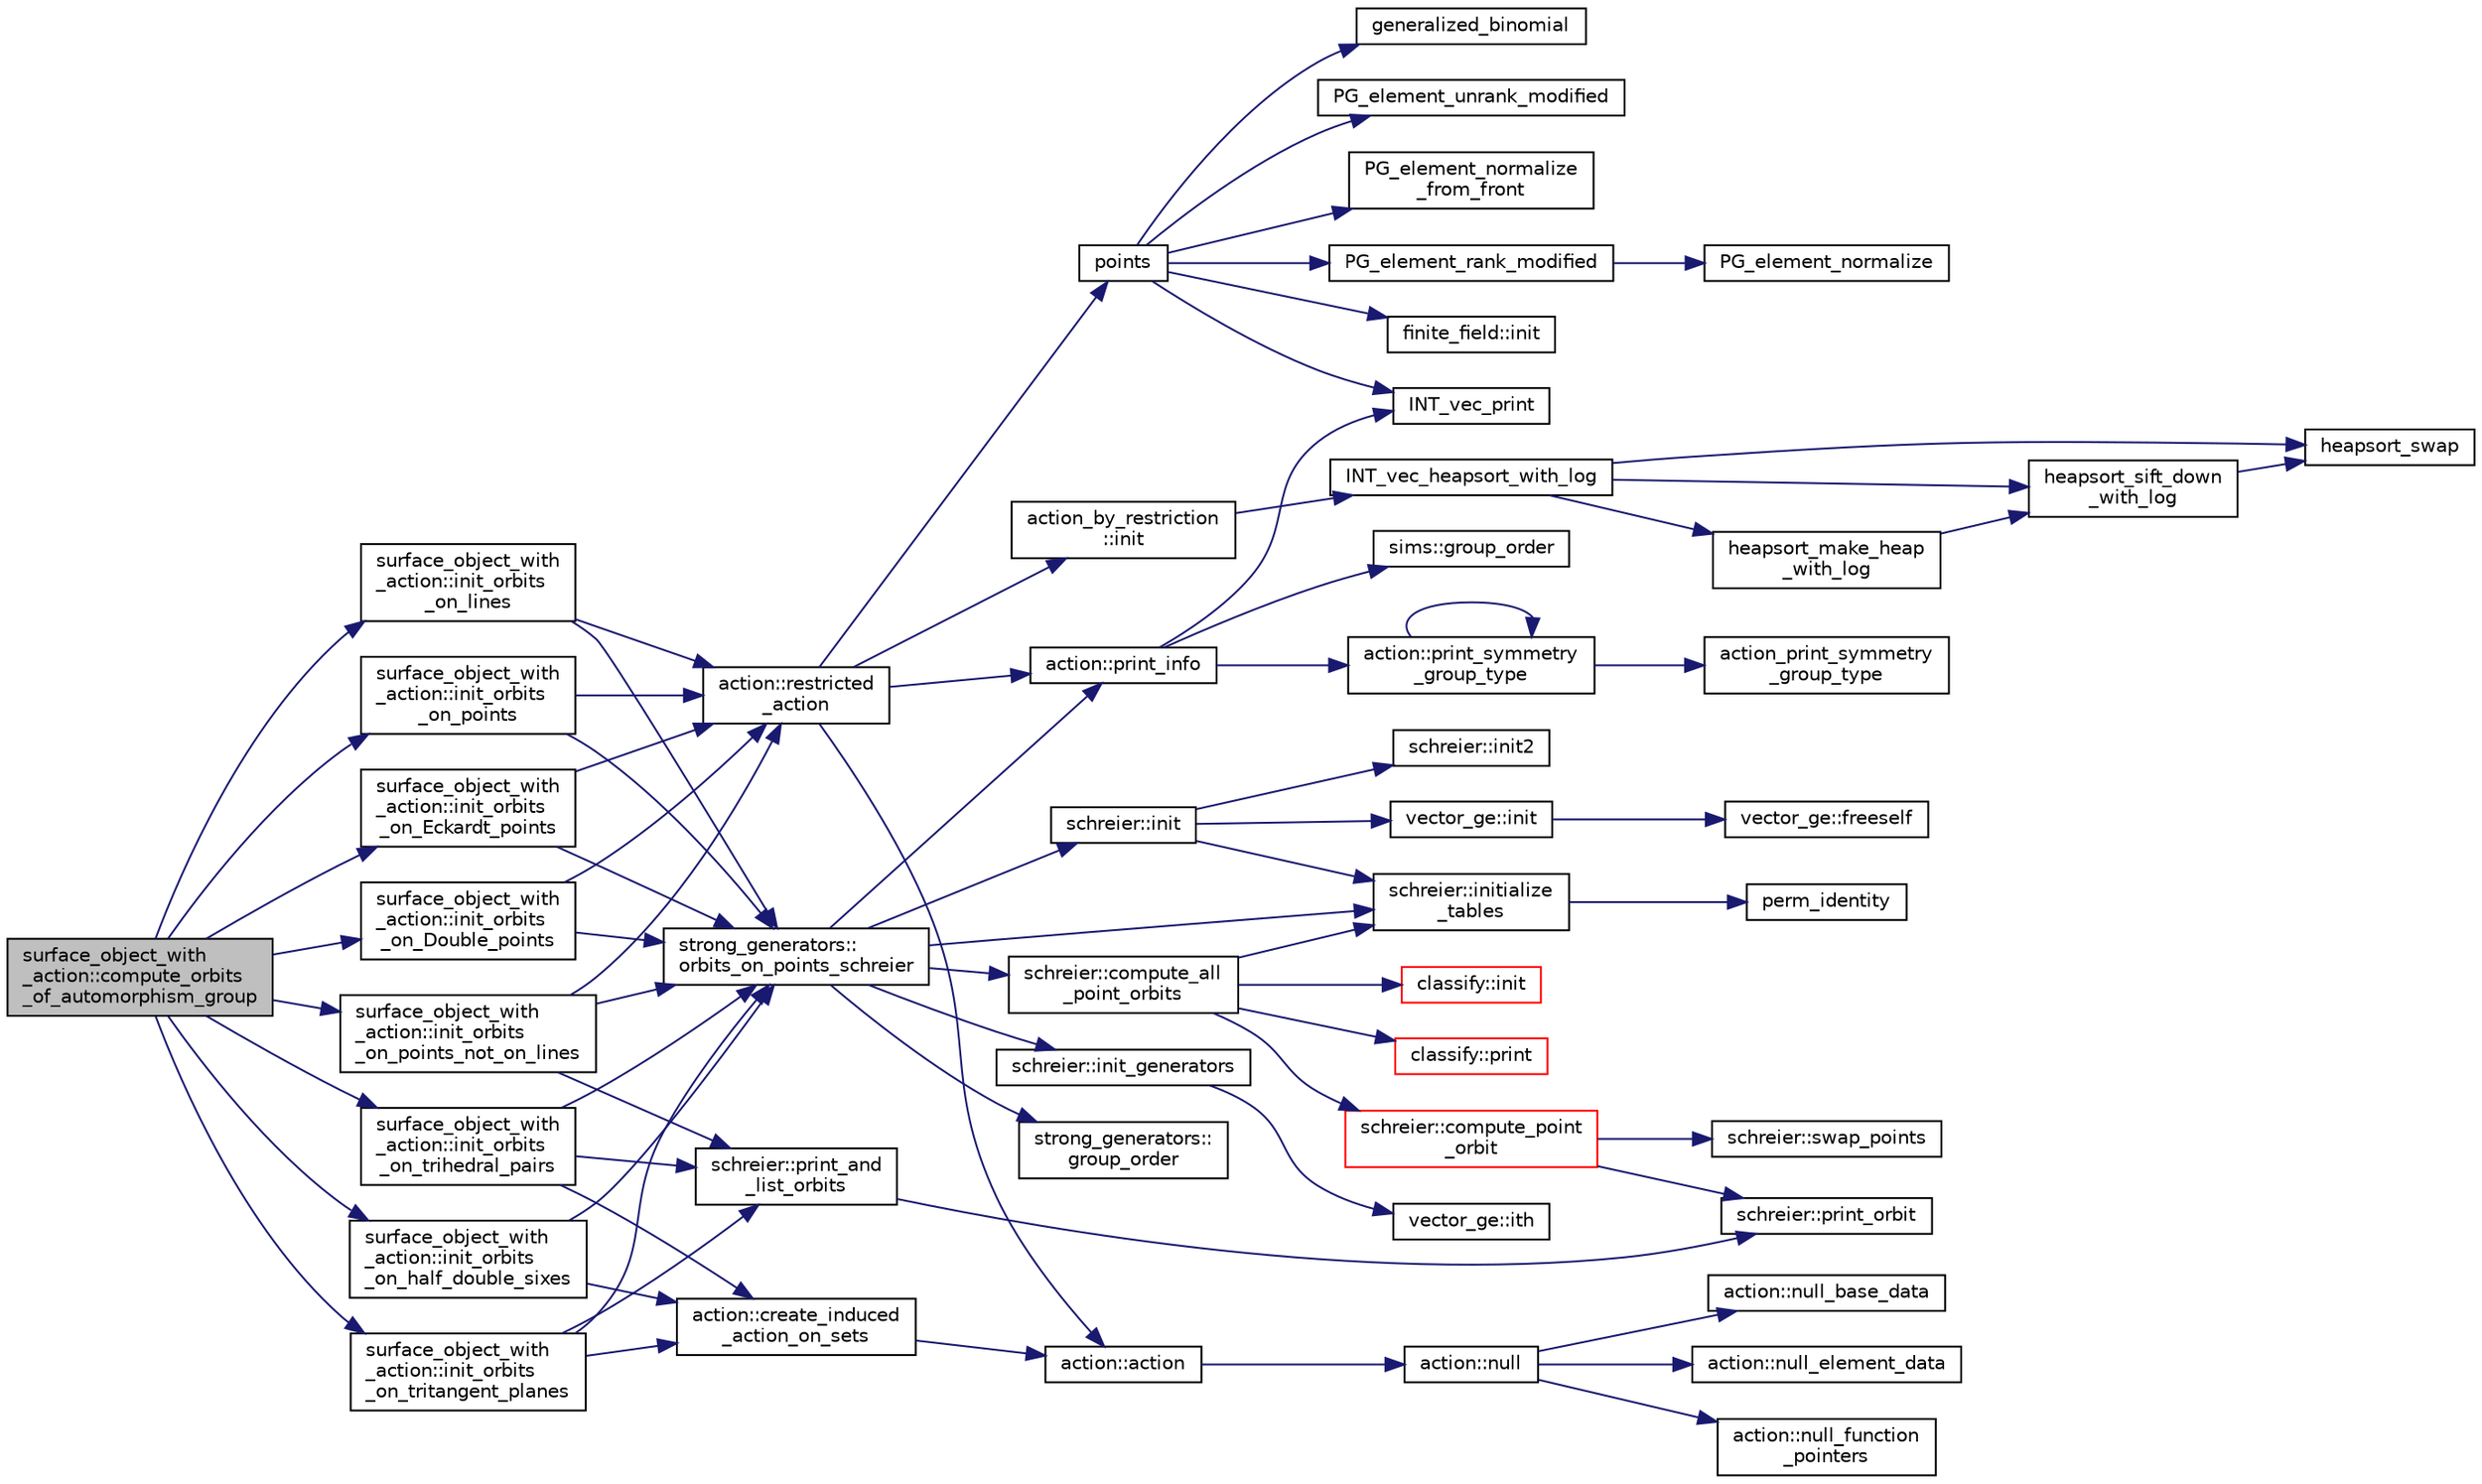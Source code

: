 digraph "surface_object_with_action::compute_orbits_of_automorphism_group"
{
  edge [fontname="Helvetica",fontsize="10",labelfontname="Helvetica",labelfontsize="10"];
  node [fontname="Helvetica",fontsize="10",shape=record];
  rankdir="LR";
  Node380 [label="surface_object_with\l_action::compute_orbits\l_of_automorphism_group",height=0.2,width=0.4,color="black", fillcolor="grey75", style="filled", fontcolor="black"];
  Node380 -> Node381 [color="midnightblue",fontsize="10",style="solid",fontname="Helvetica"];
  Node381 [label="surface_object_with\l_action::init_orbits\l_on_points",height=0.2,width=0.4,color="black", fillcolor="white", style="filled",URL="$db/d28/classsurface__object__with__action.html#af409fc1a4a148cb138ceac1bdedf3d8a"];
  Node381 -> Node382 [color="midnightblue",fontsize="10",style="solid",fontname="Helvetica"];
  Node382 [label="action::restricted\l_action",height=0.2,width=0.4,color="black", fillcolor="white", style="filled",URL="$d2/d86/classaction.html#aa48c1a9e221977b149eb0d8826705b62"];
  Node382 -> Node383 [color="midnightblue",fontsize="10",style="solid",fontname="Helvetica"];
  Node383 [label="action::print_info",height=0.2,width=0.4,color="black", fillcolor="white", style="filled",URL="$d2/d86/classaction.html#a6f89e493e5c5a32e5c3b8963d438ce86"];
  Node383 -> Node384 [color="midnightblue",fontsize="10",style="solid",fontname="Helvetica"];
  Node384 [label="action::print_symmetry\l_group_type",height=0.2,width=0.4,color="black", fillcolor="white", style="filled",URL="$d2/d86/classaction.html#aed811766c7e64fe2c853df8b0b67aa6e"];
  Node384 -> Node385 [color="midnightblue",fontsize="10",style="solid",fontname="Helvetica"];
  Node385 [label="action_print_symmetry\l_group_type",height=0.2,width=0.4,color="black", fillcolor="white", style="filled",URL="$d5/d90/action__global_8_c.html#a03666b9440c4962148eba7905b9f843c"];
  Node384 -> Node384 [color="midnightblue",fontsize="10",style="solid",fontname="Helvetica"];
  Node383 -> Node386 [color="midnightblue",fontsize="10",style="solid",fontname="Helvetica"];
  Node386 [label="INT_vec_print",height=0.2,width=0.4,color="black", fillcolor="white", style="filled",URL="$df/dbf/sajeeb_8_c.html#a79a5901af0b47dd0d694109543c027fe"];
  Node383 -> Node387 [color="midnightblue",fontsize="10",style="solid",fontname="Helvetica"];
  Node387 [label="sims::group_order",height=0.2,width=0.4,color="black", fillcolor="white", style="filled",URL="$d9/df3/classsims.html#aa442445175656570fa35febbe790efad"];
  Node382 -> Node388 [color="midnightblue",fontsize="10",style="solid",fontname="Helvetica"];
  Node388 [label="action::action",height=0.2,width=0.4,color="black", fillcolor="white", style="filled",URL="$d2/d86/classaction.html#a108adb38ad362aeb55cf40b9de38bb16"];
  Node388 -> Node389 [color="midnightblue",fontsize="10",style="solid",fontname="Helvetica"];
  Node389 [label="action::null",height=0.2,width=0.4,color="black", fillcolor="white", style="filled",URL="$d2/d86/classaction.html#af05ce222a97a1eff5f692b9193dee125"];
  Node389 -> Node390 [color="midnightblue",fontsize="10",style="solid",fontname="Helvetica"];
  Node390 [label="action::null_base_data",height=0.2,width=0.4,color="black", fillcolor="white", style="filled",URL="$d2/d86/classaction.html#a09d62a3dd408d1c0704b380b26f72fb0"];
  Node389 -> Node391 [color="midnightblue",fontsize="10",style="solid",fontname="Helvetica"];
  Node391 [label="action::null_element_data",height=0.2,width=0.4,color="black", fillcolor="white", style="filled",URL="$d2/d86/classaction.html#a90cd98bea15f55a3c25cb9c6b68685df"];
  Node389 -> Node392 [color="midnightblue",fontsize="10",style="solid",fontname="Helvetica"];
  Node392 [label="action::null_function\l_pointers",height=0.2,width=0.4,color="black", fillcolor="white", style="filled",URL="$d2/d86/classaction.html#a1359d74a665e82a098fba5c1c1249dde"];
  Node382 -> Node393 [color="midnightblue",fontsize="10",style="solid",fontname="Helvetica"];
  Node393 [label="action_by_restriction\l::init",height=0.2,width=0.4,color="black", fillcolor="white", style="filled",URL="$d1/d7e/classaction__by__restriction.html#af98e88c513afe51527082f11aac571f8"];
  Node393 -> Node394 [color="midnightblue",fontsize="10",style="solid",fontname="Helvetica"];
  Node394 [label="INT_vec_heapsort_with_log",height=0.2,width=0.4,color="black", fillcolor="white", style="filled",URL="$d5/de2/foundations_2data__structures_2data__structures_8h.html#a9d838c341cd204ed79499960a8ed393d"];
  Node394 -> Node395 [color="midnightblue",fontsize="10",style="solid",fontname="Helvetica"];
  Node395 [label="heapsort_make_heap\l_with_log",height=0.2,width=0.4,color="black", fillcolor="white", style="filled",URL="$d4/dd7/sorting_8_c.html#a100d0747647500480fe5dc76ff98cee5"];
  Node395 -> Node396 [color="midnightblue",fontsize="10",style="solid",fontname="Helvetica"];
  Node396 [label="heapsort_sift_down\l_with_log",height=0.2,width=0.4,color="black", fillcolor="white", style="filled",URL="$d4/dd7/sorting_8_c.html#ac7af225fae479a93d6957f79734ba2a6"];
  Node396 -> Node397 [color="midnightblue",fontsize="10",style="solid",fontname="Helvetica"];
  Node397 [label="heapsort_swap",height=0.2,width=0.4,color="black", fillcolor="white", style="filled",URL="$d4/dd7/sorting_8_c.html#a8f048362e6065297b19b6975bcbbfcc6"];
  Node394 -> Node397 [color="midnightblue",fontsize="10",style="solid",fontname="Helvetica"];
  Node394 -> Node396 [color="midnightblue",fontsize="10",style="solid",fontname="Helvetica"];
  Node382 -> Node398 [color="midnightblue",fontsize="10",style="solid",fontname="Helvetica"];
  Node398 [label="points",height=0.2,width=0.4,color="black", fillcolor="white", style="filled",URL="$d7/d83/points_8_c.html#a8a498513b4415e1a4628a70fb6b26817"];
  Node398 -> Node399 [color="midnightblue",fontsize="10",style="solid",fontname="Helvetica"];
  Node399 [label="finite_field::init",height=0.2,width=0.4,color="black", fillcolor="white", style="filled",URL="$df/d5a/classfinite__field.html#a13e75e8165b27464935b50368ee8313c"];
  Node398 -> Node400 [color="midnightblue",fontsize="10",style="solid",fontname="Helvetica"];
  Node400 [label="generalized_binomial",height=0.2,width=0.4,color="black", fillcolor="white", style="filled",URL="$d2/d7c/combinatorics_8_c.html#a24762dc22e45175d18ec1ec1d2556ae8"];
  Node398 -> Node401 [color="midnightblue",fontsize="10",style="solid",fontname="Helvetica"];
  Node401 [label="PG_element_unrank_modified",height=0.2,width=0.4,color="black", fillcolor="white", style="filled",URL="$d4/d67/geometry_8h.html#a83ae9b605d496f6a90345303f6efae64"];
  Node398 -> Node386 [color="midnightblue",fontsize="10",style="solid",fontname="Helvetica"];
  Node398 -> Node402 [color="midnightblue",fontsize="10",style="solid",fontname="Helvetica"];
  Node402 [label="PG_element_normalize\l_from_front",height=0.2,width=0.4,color="black", fillcolor="white", style="filled",URL="$d4/d67/geometry_8h.html#af675caf5f9975573455c8d93cb56bf95"];
  Node398 -> Node403 [color="midnightblue",fontsize="10",style="solid",fontname="Helvetica"];
  Node403 [label="PG_element_rank_modified",height=0.2,width=0.4,color="black", fillcolor="white", style="filled",URL="$d4/d67/geometry_8h.html#a9cd1a8bf5b88a038e33862f6c2c3dd36"];
  Node403 -> Node404 [color="midnightblue",fontsize="10",style="solid",fontname="Helvetica"];
  Node404 [label="PG_element_normalize",height=0.2,width=0.4,color="black", fillcolor="white", style="filled",URL="$df/de4/projective_8_c.html#a5a4c3c1158bad6bab0d786c616bd0996"];
  Node381 -> Node405 [color="midnightblue",fontsize="10",style="solid",fontname="Helvetica"];
  Node405 [label="strong_generators::\lorbits_on_points_schreier",height=0.2,width=0.4,color="black", fillcolor="white", style="filled",URL="$dc/d09/classstrong__generators.html#adf3f35989ff7ac9fdbcf0a4e241eef9f"];
  Node405 -> Node406 [color="midnightblue",fontsize="10",style="solid",fontname="Helvetica"];
  Node406 [label="strong_generators::\lgroup_order",height=0.2,width=0.4,color="black", fillcolor="white", style="filled",URL="$dc/d09/classstrong__generators.html#a91f453c2bfd6502b96f4b4eed16beb20"];
  Node405 -> Node383 [color="midnightblue",fontsize="10",style="solid",fontname="Helvetica"];
  Node405 -> Node407 [color="midnightblue",fontsize="10",style="solid",fontname="Helvetica"];
  Node407 [label="schreier::init",height=0.2,width=0.4,color="black", fillcolor="white", style="filled",URL="$d3/dd6/classschreier.html#a7443bebde2aa08acae16c0ff29c9abcf"];
  Node407 -> Node408 [color="midnightblue",fontsize="10",style="solid",fontname="Helvetica"];
  Node408 [label="vector_ge::init",height=0.2,width=0.4,color="black", fillcolor="white", style="filled",URL="$d4/d6e/classvector__ge.html#afe1d6befd1f1501e6be34afbaa9d30a8"];
  Node408 -> Node409 [color="midnightblue",fontsize="10",style="solid",fontname="Helvetica"];
  Node409 [label="vector_ge::freeself",height=0.2,width=0.4,color="black", fillcolor="white", style="filled",URL="$d4/d6e/classvector__ge.html#aa002e4b715cc73a9b8b367d29700b452"];
  Node407 -> Node410 [color="midnightblue",fontsize="10",style="solid",fontname="Helvetica"];
  Node410 [label="schreier::initialize\l_tables",height=0.2,width=0.4,color="black", fillcolor="white", style="filled",URL="$d3/dd6/classschreier.html#acccc16670f88b14ddc69856cd5c0b36d"];
  Node410 -> Node411 [color="midnightblue",fontsize="10",style="solid",fontname="Helvetica"];
  Node411 [label="perm_identity",height=0.2,width=0.4,color="black", fillcolor="white", style="filled",URL="$d2/d7c/combinatorics_8_c.html#aebc54d3f9c31f253ae53e3eb3b386208"];
  Node407 -> Node412 [color="midnightblue",fontsize="10",style="solid",fontname="Helvetica"];
  Node412 [label="schreier::init2",height=0.2,width=0.4,color="black", fillcolor="white", style="filled",URL="$d3/dd6/classschreier.html#aef6a65e2f39bd9e14c61139c4f97f4c3"];
  Node405 -> Node410 [color="midnightblue",fontsize="10",style="solid",fontname="Helvetica"];
  Node405 -> Node413 [color="midnightblue",fontsize="10",style="solid",fontname="Helvetica"];
  Node413 [label="schreier::init_generators",height=0.2,width=0.4,color="black", fillcolor="white", style="filled",URL="$d3/dd6/classschreier.html#a04fd581636085a7414e1b5d1004e44e0"];
  Node413 -> Node414 [color="midnightblue",fontsize="10",style="solid",fontname="Helvetica"];
  Node414 [label="vector_ge::ith",height=0.2,width=0.4,color="black", fillcolor="white", style="filled",URL="$d4/d6e/classvector__ge.html#a1ff002e8b746a9beb119d57dcd4a15ff"];
  Node405 -> Node415 [color="midnightblue",fontsize="10",style="solid",fontname="Helvetica"];
  Node415 [label="schreier::compute_all\l_point_orbits",height=0.2,width=0.4,color="black", fillcolor="white", style="filled",URL="$d3/dd6/classschreier.html#a1deec048f51f380bc3476d4cd4d95e94"];
  Node415 -> Node410 [color="midnightblue",fontsize="10",style="solid",fontname="Helvetica"];
  Node415 -> Node416 [color="midnightblue",fontsize="10",style="solid",fontname="Helvetica"];
  Node416 [label="schreier::compute_point\l_orbit",height=0.2,width=0.4,color="red", fillcolor="white", style="filled",URL="$d3/dd6/classschreier.html#a429138e463c8c25dddd8557340ed9edd"];
  Node416 -> Node417 [color="midnightblue",fontsize="10",style="solid",fontname="Helvetica"];
  Node417 [label="schreier::swap_points",height=0.2,width=0.4,color="black", fillcolor="white", style="filled",URL="$d3/dd6/classschreier.html#a2ffcc9098873cfbd14eca34ab4827db7"];
  Node416 -> Node420 [color="midnightblue",fontsize="10",style="solid",fontname="Helvetica"];
  Node420 [label="schreier::print_orbit",height=0.2,width=0.4,color="black", fillcolor="white", style="filled",URL="$d3/dd6/classschreier.html#ac30bbfe09706ff8ccaf27c2cf8074594"];
  Node415 -> Node426 [color="midnightblue",fontsize="10",style="solid",fontname="Helvetica"];
  Node426 [label="classify::init",height=0.2,width=0.4,color="red", fillcolor="white", style="filled",URL="$d9/d43/classclassify.html#afc24c64267d646d1f83ea39a7c66bde3"];
  Node415 -> Node436 [color="midnightblue",fontsize="10",style="solid",fontname="Helvetica"];
  Node436 [label="classify::print",height=0.2,width=0.4,color="red", fillcolor="white", style="filled",URL="$d9/d43/classclassify.html#a56d1941250d46f68a41566aac4331bc1"];
  Node380 -> Node441 [color="midnightblue",fontsize="10",style="solid",fontname="Helvetica"];
  Node441 [label="surface_object_with\l_action::init_orbits\l_on_Eckardt_points",height=0.2,width=0.4,color="black", fillcolor="white", style="filled",URL="$db/d28/classsurface__object__with__action.html#adb4f53b56c7d046331cd6f7160c88199"];
  Node441 -> Node382 [color="midnightblue",fontsize="10",style="solid",fontname="Helvetica"];
  Node441 -> Node405 [color="midnightblue",fontsize="10",style="solid",fontname="Helvetica"];
  Node380 -> Node442 [color="midnightblue",fontsize="10",style="solid",fontname="Helvetica"];
  Node442 [label="surface_object_with\l_action::init_orbits\l_on_Double_points",height=0.2,width=0.4,color="black", fillcolor="white", style="filled",URL="$db/d28/classsurface__object__with__action.html#ab1aa645b1dbce2a3cfbf1ec80194fb02"];
  Node442 -> Node382 [color="midnightblue",fontsize="10",style="solid",fontname="Helvetica"];
  Node442 -> Node405 [color="midnightblue",fontsize="10",style="solid",fontname="Helvetica"];
  Node380 -> Node443 [color="midnightblue",fontsize="10",style="solid",fontname="Helvetica"];
  Node443 [label="surface_object_with\l_action::init_orbits\l_on_lines",height=0.2,width=0.4,color="black", fillcolor="white", style="filled",URL="$db/d28/classsurface__object__with__action.html#a774d7cd436a671bafdf364400a233db5"];
  Node443 -> Node382 [color="midnightblue",fontsize="10",style="solid",fontname="Helvetica"];
  Node443 -> Node405 [color="midnightblue",fontsize="10",style="solid",fontname="Helvetica"];
  Node380 -> Node444 [color="midnightblue",fontsize="10",style="solid",fontname="Helvetica"];
  Node444 [label="surface_object_with\l_action::init_orbits\l_on_half_double_sixes",height=0.2,width=0.4,color="black", fillcolor="white", style="filled",URL="$db/d28/classsurface__object__with__action.html#ad3e74077b84f714c72a246ed751b47c5"];
  Node444 -> Node445 [color="midnightblue",fontsize="10",style="solid",fontname="Helvetica"];
  Node445 [label="action::create_induced\l_action_on_sets",height=0.2,width=0.4,color="black", fillcolor="white", style="filled",URL="$d2/d86/classaction.html#ac463caa613a28f37e7c3ea63b2d5b0ed"];
  Node445 -> Node388 [color="midnightblue",fontsize="10",style="solid",fontname="Helvetica"];
  Node444 -> Node405 [color="midnightblue",fontsize="10",style="solid",fontname="Helvetica"];
  Node380 -> Node446 [color="midnightblue",fontsize="10",style="solid",fontname="Helvetica"];
  Node446 [label="surface_object_with\l_action::init_orbits\l_on_tritangent_planes",height=0.2,width=0.4,color="black", fillcolor="white", style="filled",URL="$db/d28/classsurface__object__with__action.html#abbe5e8be1fa58b2f180ce99bb6a549d2"];
  Node446 -> Node445 [color="midnightblue",fontsize="10",style="solid",fontname="Helvetica"];
  Node446 -> Node405 [color="midnightblue",fontsize="10",style="solid",fontname="Helvetica"];
  Node446 -> Node447 [color="midnightblue",fontsize="10",style="solid",fontname="Helvetica"];
  Node447 [label="schreier::print_and\l_list_orbits",height=0.2,width=0.4,color="black", fillcolor="white", style="filled",URL="$d3/dd6/classschreier.html#a601f9c08d5a6f37f849d22fa4e89d892"];
  Node447 -> Node420 [color="midnightblue",fontsize="10",style="solid",fontname="Helvetica"];
  Node380 -> Node448 [color="midnightblue",fontsize="10",style="solid",fontname="Helvetica"];
  Node448 [label="surface_object_with\l_action::init_orbits\l_on_trihedral_pairs",height=0.2,width=0.4,color="black", fillcolor="white", style="filled",URL="$db/d28/classsurface__object__with__action.html#a3608821fb5d666515800c94ff7719b5f"];
  Node448 -> Node445 [color="midnightblue",fontsize="10",style="solid",fontname="Helvetica"];
  Node448 -> Node405 [color="midnightblue",fontsize="10",style="solid",fontname="Helvetica"];
  Node448 -> Node447 [color="midnightblue",fontsize="10",style="solid",fontname="Helvetica"];
  Node380 -> Node449 [color="midnightblue",fontsize="10",style="solid",fontname="Helvetica"];
  Node449 [label="surface_object_with\l_action::init_orbits\l_on_points_not_on_lines",height=0.2,width=0.4,color="black", fillcolor="white", style="filled",URL="$db/d28/classsurface__object__with__action.html#a02b2bba4ba3f1f8de5ee1c31d730d984"];
  Node449 -> Node382 [color="midnightblue",fontsize="10",style="solid",fontname="Helvetica"];
  Node449 -> Node405 [color="midnightblue",fontsize="10",style="solid",fontname="Helvetica"];
  Node449 -> Node447 [color="midnightblue",fontsize="10",style="solid",fontname="Helvetica"];
}
